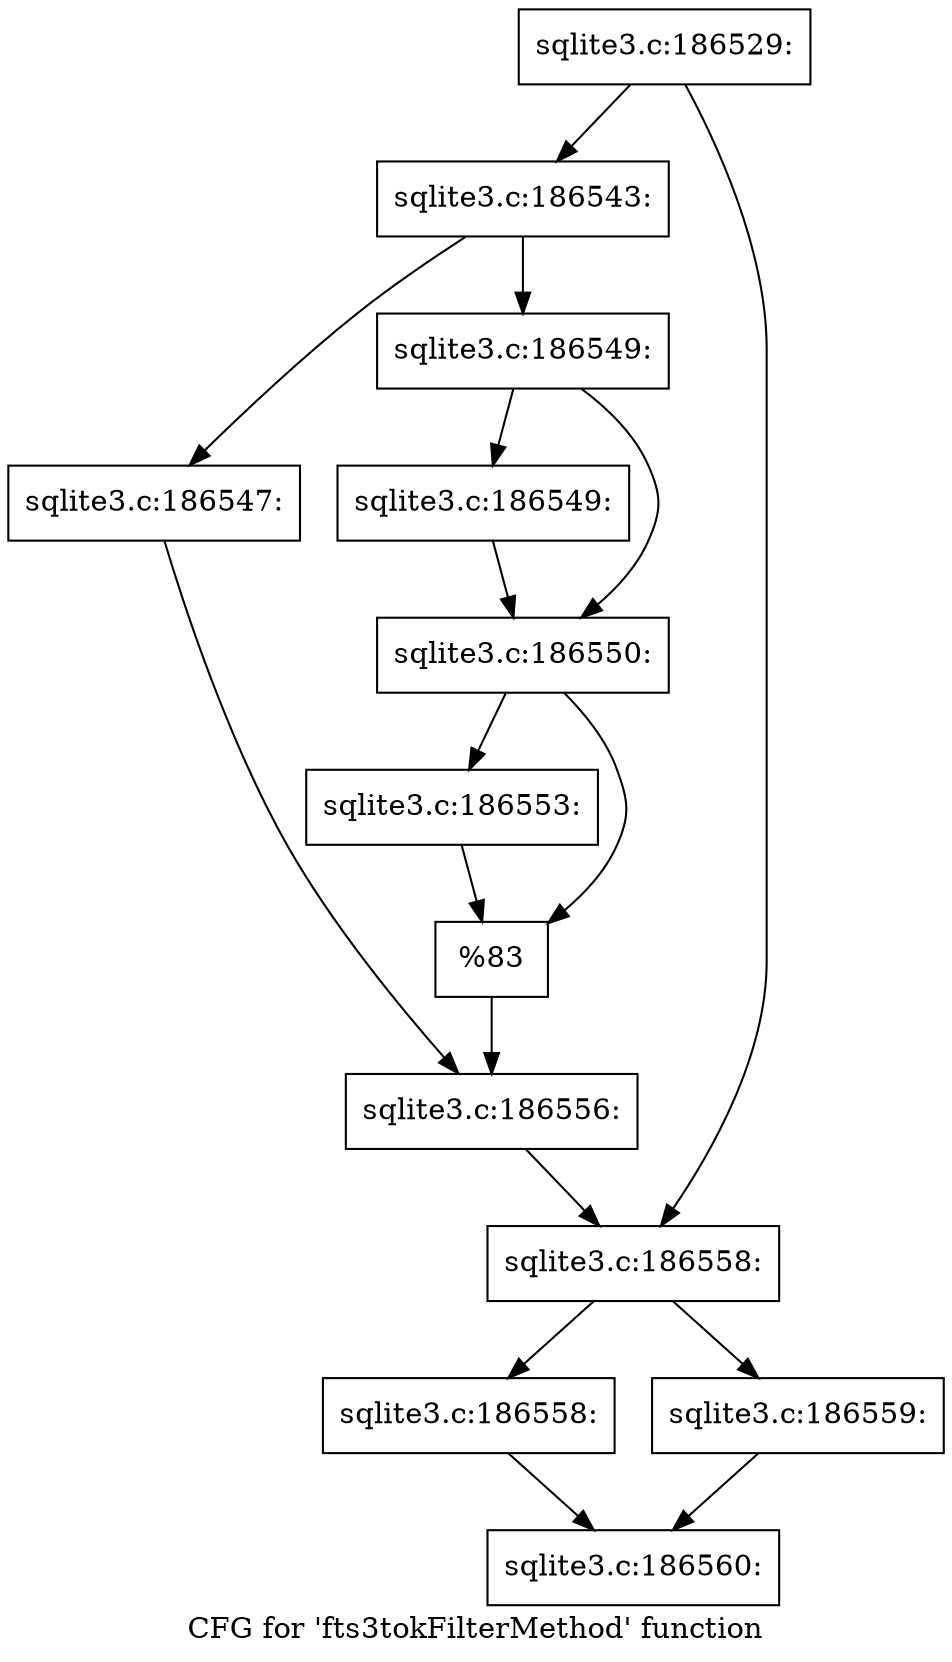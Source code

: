 digraph "CFG for 'fts3tokFilterMethod' function" {
	label="CFG for 'fts3tokFilterMethod' function";

	Node0x55c0fb3e8da0 [shape=record,label="{sqlite3.c:186529:}"];
	Node0x55c0fb3e8da0 -> Node0x55c0fb3edb20;
	Node0x55c0fb3e8da0 -> Node0x55c0fb3edb70;
	Node0x55c0fb3edb20 [shape=record,label="{sqlite3.c:186543:}"];
	Node0x55c0fb3edb20 -> Node0x55c0fb3ef0c0;
	Node0x55c0fb3edb20 -> Node0x55c0fb3ef160;
	Node0x55c0fb3ef0c0 [shape=record,label="{sqlite3.c:186547:}"];
	Node0x55c0fb3ef0c0 -> Node0x55c0fb3ef110;
	Node0x55c0fb3ef160 [shape=record,label="{sqlite3.c:186549:}"];
	Node0x55c0fb3ef160 -> Node0x55c0fb3ef8c0;
	Node0x55c0fb3ef160 -> Node0x55c0fb3ef910;
	Node0x55c0fb3ef8c0 [shape=record,label="{sqlite3.c:186549:}"];
	Node0x55c0fb3ef8c0 -> Node0x55c0fb3ef910;
	Node0x55c0fb3ef910 [shape=record,label="{sqlite3.c:186550:}"];
	Node0x55c0fb3ef910 -> Node0x55c0fb3f1210;
	Node0x55c0fb3ef910 -> Node0x55c0fb3f1260;
	Node0x55c0fb3f1210 [shape=record,label="{sqlite3.c:186553:}"];
	Node0x55c0fb3f1210 -> Node0x55c0fb3f1260;
	Node0x55c0fb3f1260 [shape=record,label="{%83}"];
	Node0x55c0fb3f1260 -> Node0x55c0fb3ef110;
	Node0x55c0fb3ef110 [shape=record,label="{sqlite3.c:186556:}"];
	Node0x55c0fb3ef110 -> Node0x55c0fb3edb70;
	Node0x55c0fb3edb70 [shape=record,label="{sqlite3.c:186558:}"];
	Node0x55c0fb3edb70 -> Node0x55c0fb3f1eb0;
	Node0x55c0fb3edb70 -> Node0x55c0fb3f1f00;
	Node0x55c0fb3f1eb0 [shape=record,label="{sqlite3.c:186558:}"];
	Node0x55c0fb3f1eb0 -> Node0x55c0fb3e8f20;
	Node0x55c0fb3f1f00 [shape=record,label="{sqlite3.c:186559:}"];
	Node0x55c0fb3f1f00 -> Node0x55c0fb3e8f20;
	Node0x55c0fb3e8f20 [shape=record,label="{sqlite3.c:186560:}"];
}
